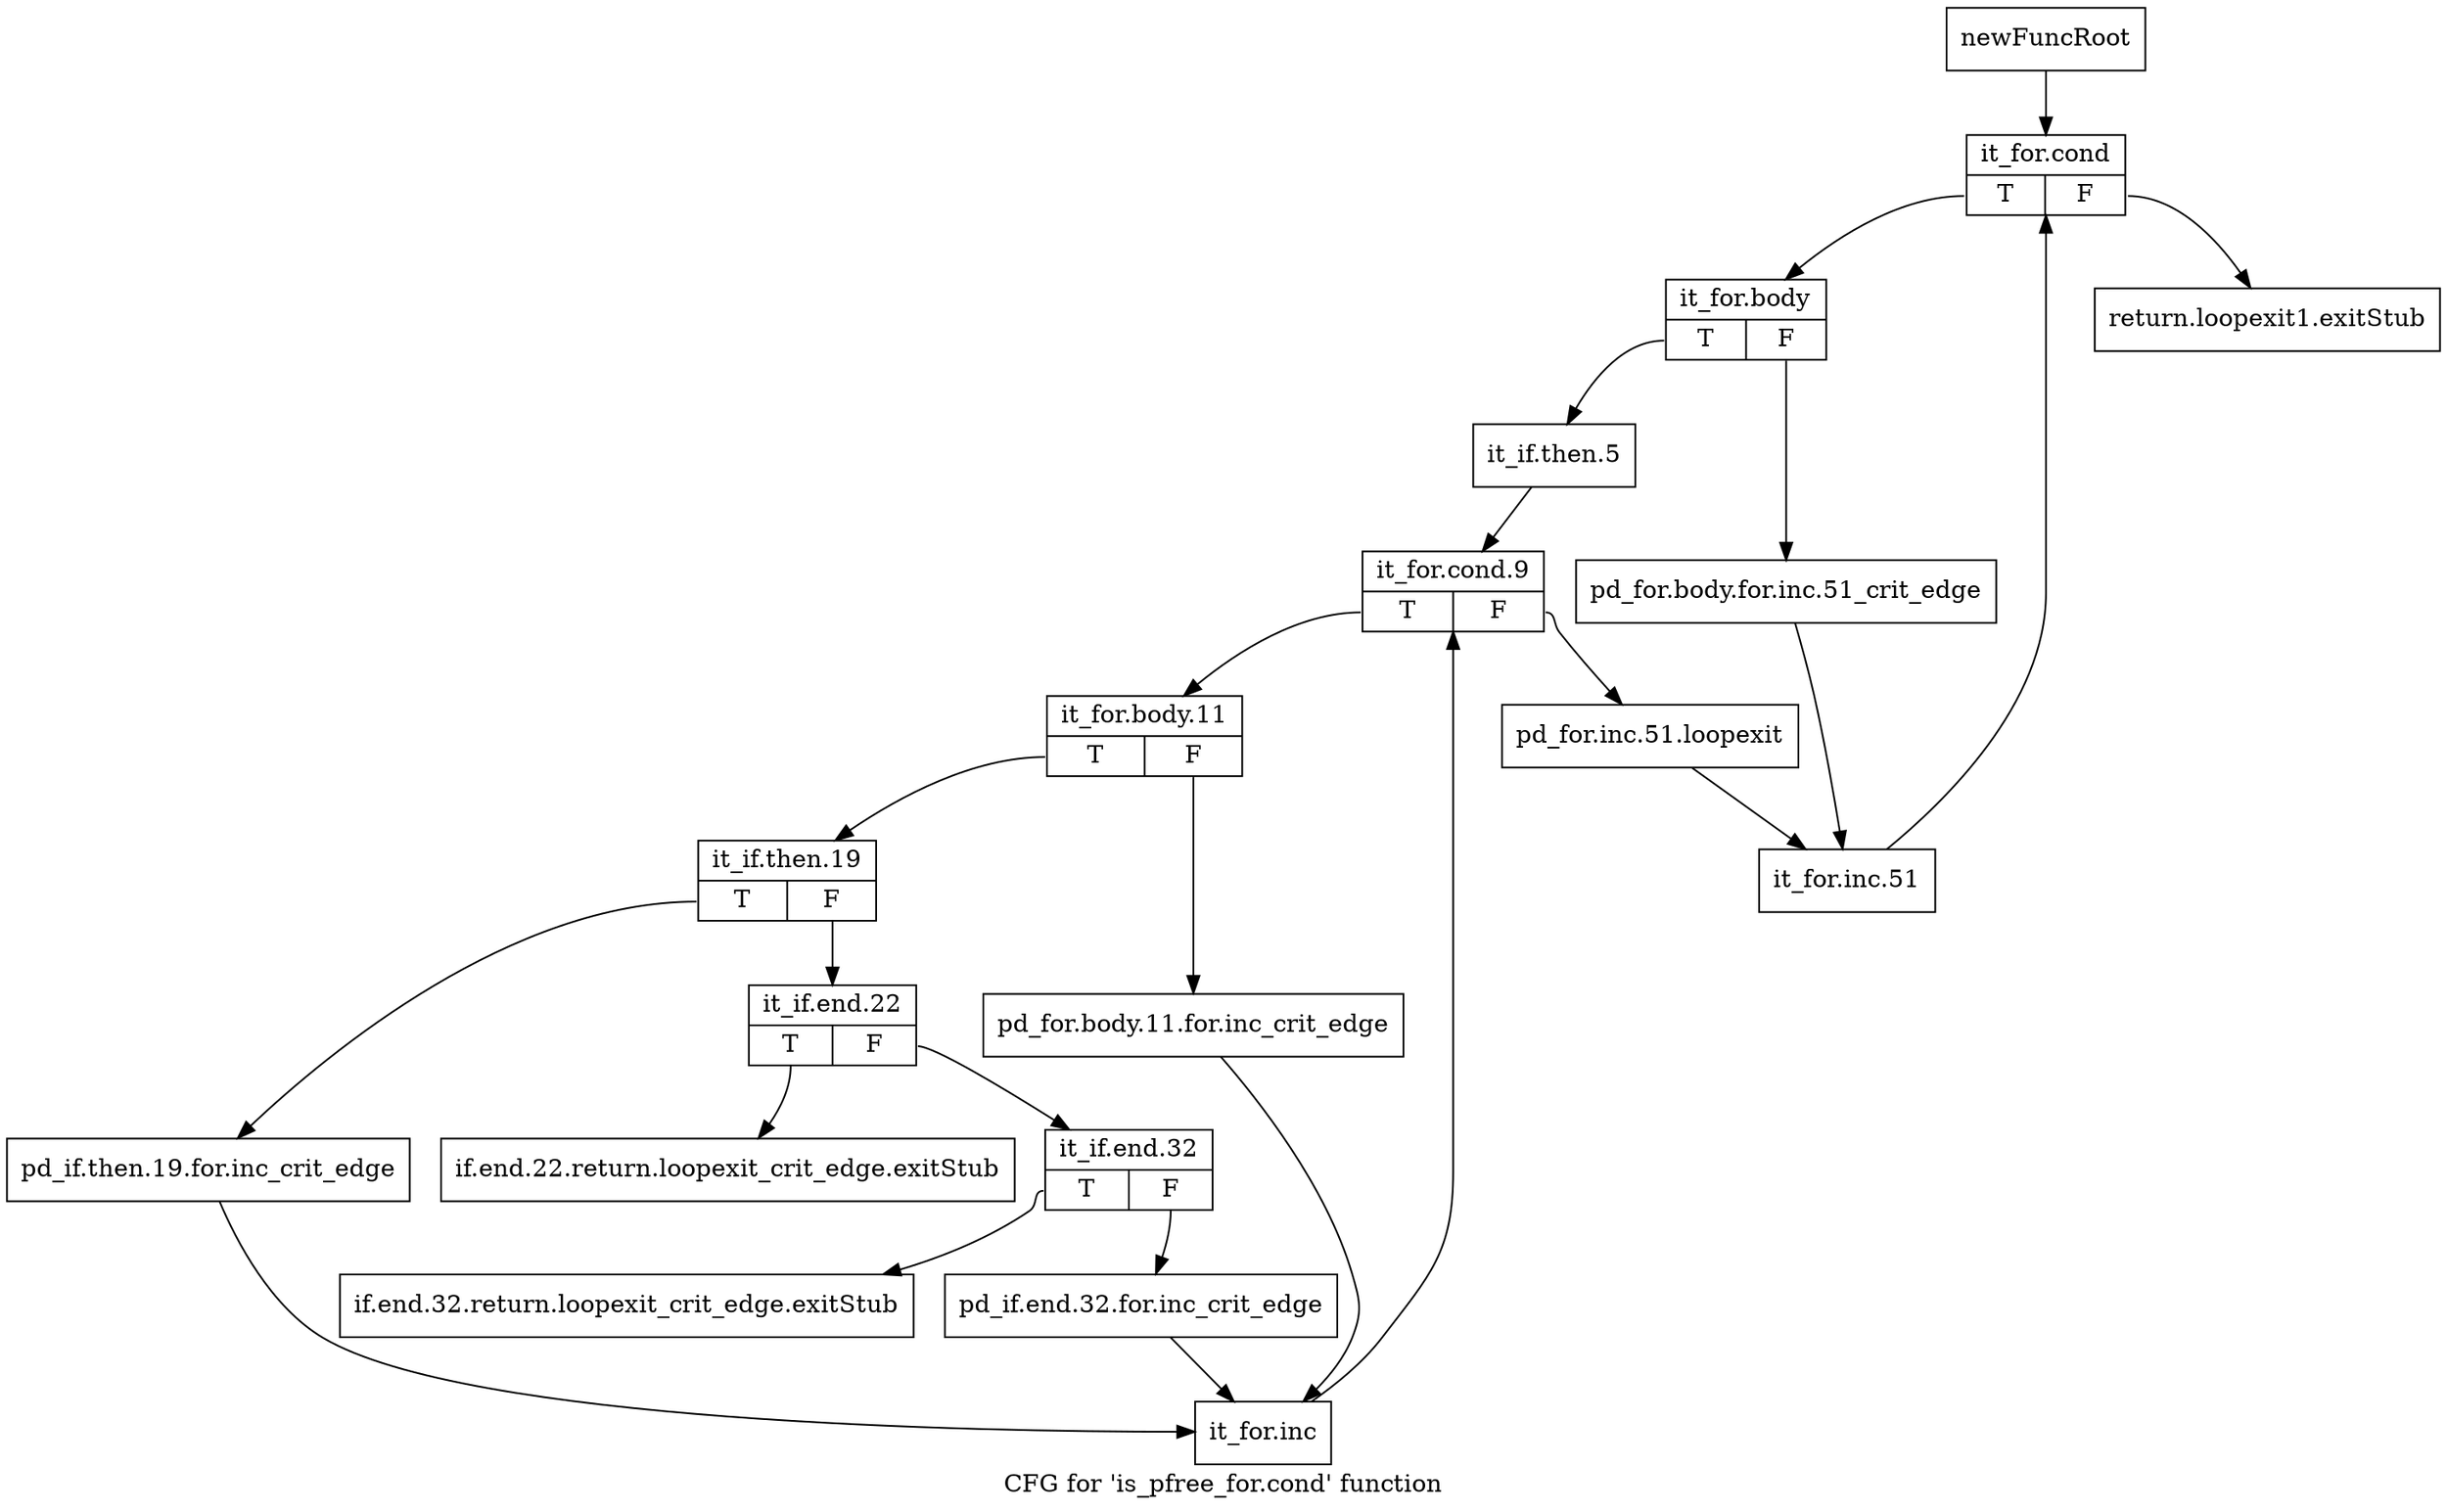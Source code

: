 digraph "CFG for 'is_pfree_for.cond' function" {
	label="CFG for 'is_pfree_for.cond' function";

	Node0xc1f76e0 [shape=record,label="{newFuncRoot}"];
	Node0xc1f76e0 -> Node0xc1f7820;
	Node0xc1f7730 [shape=record,label="{return.loopexit1.exitStub}"];
	Node0xc1f7780 [shape=record,label="{if.end.22.return.loopexit_crit_edge.exitStub}"];
	Node0xc1f77d0 [shape=record,label="{if.end.32.return.loopexit_crit_edge.exitStub}"];
	Node0xc1f7820 [shape=record,label="{it_for.cond|{<s0>T|<s1>F}}"];
	Node0xc1f7820:s0 -> Node0xc1f7870;
	Node0xc1f7820:s1 -> Node0xc1f7730;
	Node0xc1f7870 [shape=record,label="{it_for.body|{<s0>T|<s1>F}}"];
	Node0xc1f7870:s0 -> Node0xc1f7910;
	Node0xc1f7870:s1 -> Node0xc1f78c0;
	Node0xc1f78c0 [shape=record,label="{pd_for.body.for.inc.51_crit_edge}"];
	Node0xc1f78c0 -> Node0xc1f7a00;
	Node0xc1f7910 [shape=record,label="{it_if.then.5}"];
	Node0xc1f7910 -> Node0xc1f7960;
	Node0xc1f7960 [shape=record,label="{it_for.cond.9|{<s0>T|<s1>F}}"];
	Node0xc1f7960:s0 -> Node0xc1f7a50;
	Node0xc1f7960:s1 -> Node0xc1f79b0;
	Node0xc1f79b0 [shape=record,label="{pd_for.inc.51.loopexit}"];
	Node0xc1f79b0 -> Node0xc1f7a00;
	Node0xc1f7a00 [shape=record,label="{it_for.inc.51}"];
	Node0xc1f7a00 -> Node0xc1f7820;
	Node0xc1f7a50 [shape=record,label="{it_for.body.11|{<s0>T|<s1>F}}"];
	Node0xc1f7a50:s0 -> Node0xc1f7af0;
	Node0xc1f7a50:s1 -> Node0xc1f7aa0;
	Node0xc1f7aa0 [shape=record,label="{pd_for.body.11.for.inc_crit_edge}"];
	Node0xc1f7aa0 -> Node0xc1f7c80;
	Node0xc1f7af0 [shape=record,label="{it_if.then.19|{<s0>T|<s1>F}}"];
	Node0xc1f7af0:s0 -> Node0xc1f7c30;
	Node0xc1f7af0:s1 -> Node0xc1f7b40;
	Node0xc1f7b40 [shape=record,label="{it_if.end.22|{<s0>T|<s1>F}}"];
	Node0xc1f7b40:s0 -> Node0xc1f7780;
	Node0xc1f7b40:s1 -> Node0xc1f7b90;
	Node0xc1f7b90 [shape=record,label="{it_if.end.32|{<s0>T|<s1>F}}"];
	Node0xc1f7b90:s0 -> Node0xc1f77d0;
	Node0xc1f7b90:s1 -> Node0xc1f7be0;
	Node0xc1f7be0 [shape=record,label="{pd_if.end.32.for.inc_crit_edge}"];
	Node0xc1f7be0 -> Node0xc1f7c80;
	Node0xc1f7c30 [shape=record,label="{pd_if.then.19.for.inc_crit_edge}"];
	Node0xc1f7c30 -> Node0xc1f7c80;
	Node0xc1f7c80 [shape=record,label="{it_for.inc}"];
	Node0xc1f7c80 -> Node0xc1f7960;
}
